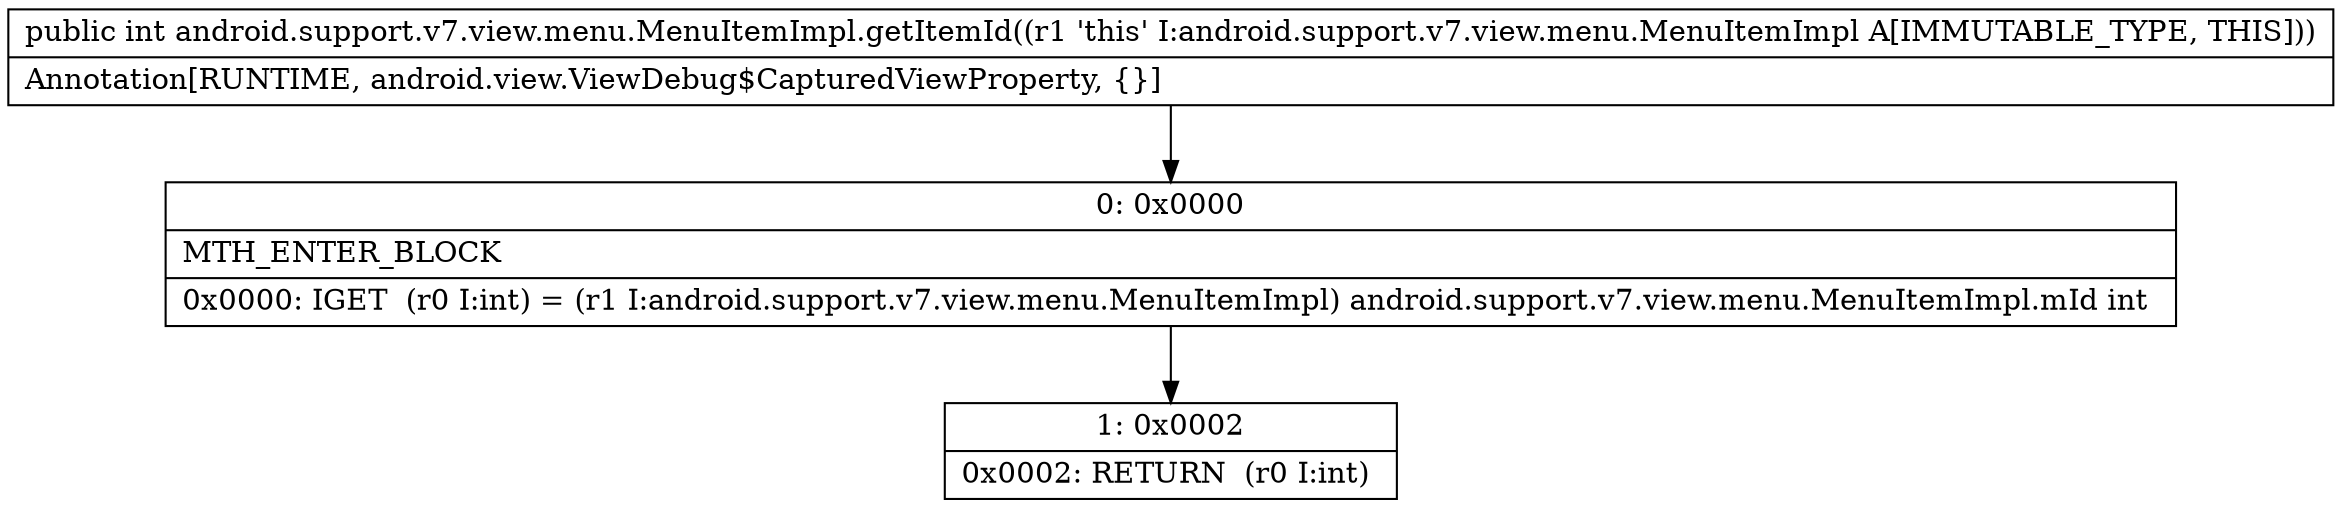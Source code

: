 digraph "CFG forandroid.support.v7.view.menu.MenuItemImpl.getItemId()I" {
Node_0 [shape=record,label="{0\:\ 0x0000|MTH_ENTER_BLOCK\l|0x0000: IGET  (r0 I:int) = (r1 I:android.support.v7.view.menu.MenuItemImpl) android.support.v7.view.menu.MenuItemImpl.mId int \l}"];
Node_1 [shape=record,label="{1\:\ 0x0002|0x0002: RETURN  (r0 I:int) \l}"];
MethodNode[shape=record,label="{public int android.support.v7.view.menu.MenuItemImpl.getItemId((r1 'this' I:android.support.v7.view.menu.MenuItemImpl A[IMMUTABLE_TYPE, THIS]))  | Annotation[RUNTIME, android.view.ViewDebug$CapturedViewProperty, \{\}]\l}"];
MethodNode -> Node_0;
Node_0 -> Node_1;
}

